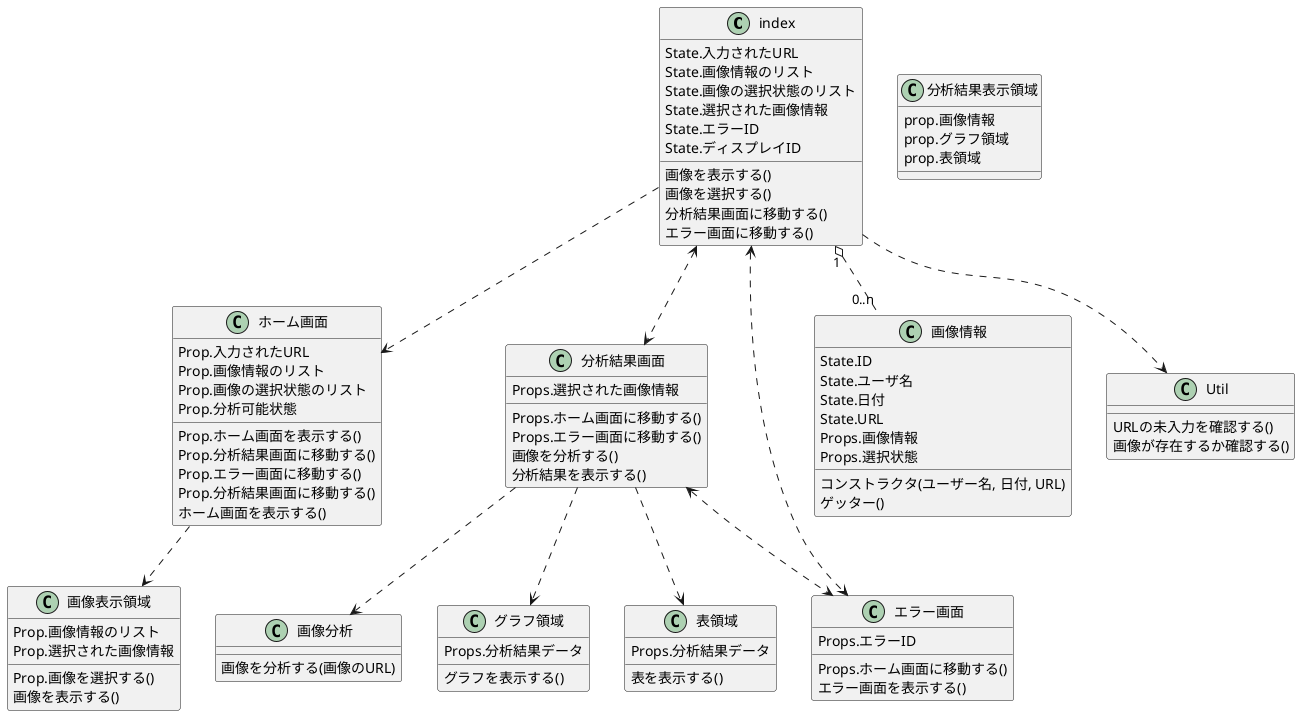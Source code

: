 @startuml Face Emotion

class index {
    State.入力されたURL
    State.画像情報のリスト
    State.画像の選択状態のリスト
    State.選択された画像情報
    State.エラーID
    State.ディスプレイID
    画像を表示する()
    画像を選択する()
    分析結果画面に移動する()
    エラー画面に移動する()
}


class ホーム画面 {
    Prop.入力されたURL
    Prop.画像情報のリスト
    Prop.画像の選択状態のリスト
    Prop.分析可能状態
    Prop.ホーム画面を表示する()
    Prop.分析結果画面に移動する()
    Prop.エラー画面に移動する()
    Prop.分析結果画面に移動する()
    ホーム画面を表示する()
}

class 画像表示領域 {
    Prop.画像情報のリスト
    Prop.選択された画像情報
    Prop.画像を選択する()
    画像を表示する()
}

class 分析結果画面 {
    Props.選択された画像情報
    Props.ホーム画面に移動する()
    Props.エラー画面に移動する()
    画像を分析する()
    分析結果を表示する()
}

class 分析結果表示領域 {
    prop.画像情報
    prop.グラフ領域
    prop.表領域
}

class 画像分析 {
    画像を分析する(画像のURL)
}

class グラフ領域 {
    Props.分析結果データ
    グラフを表示する()
}

class 表領域 {
    Props.分析結果データ
    表を表示する()
}

class エラー画面 {
    Props.エラーID
    Props.ホーム画面に移動する()
    エラー画面を表示する()
}

class 画像情報 {
    State.ID
    State.ユーザ名
    State.日付
    State.URL
    Props.画像情報
    Props.選択状態
    コンストラクタ(ユーザー名, 日付, URL)
    ゲッター()
}

class Util {
    URLの未入力を確認する()
    画像が存在するか確認する()
}

index "1" o.. "0..n" 画像情報
index ..> ホーム画面
index ..> Util
index <..> エラー画面
index <..> 分析結果画面
ホーム画面 ..> 画像表示領域
分析結果画面 ..> 画像分析
分析結果画面 ..> グラフ領域
分析結果画面 ..> 表領域
分析結果画面 <..> エラー画面

@enduml